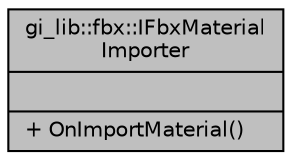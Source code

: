 digraph "gi_lib::fbx::IFbxMaterialImporter"
{
  edge [fontname="Helvetica",fontsize="10",labelfontname="Helvetica",labelfontsize="10"];
  node [fontname="Helvetica",fontsize="10",shape=record];
  Node1 [label="{gi_lib::fbx::IFbxMaterial\lImporter\n||+ OnImportMaterial()\l}",height=0.2,width=0.4,color="black", fillcolor="grey75", style="filled", fontcolor="black"];
}
